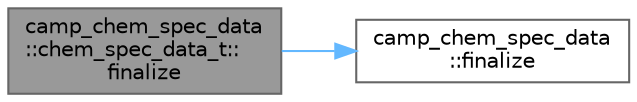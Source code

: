 digraph "camp_chem_spec_data::chem_spec_data_t::finalize"
{
 // LATEX_PDF_SIZE
  bgcolor="transparent";
  edge [fontname=Helvetica,fontsize=10,labelfontname=Helvetica,labelfontsize=10];
  node [fontname=Helvetica,fontsize=10,shape=box,height=0.2,width=0.4];
  rankdir="LR";
  Node1 [label="camp_chem_spec_data\l::chem_spec_data_t::\lfinalize",height=0.2,width=0.4,color="gray40", fillcolor="grey60", style="filled", fontcolor="black",tooltip="Finalize the chemical species data."];
  Node1 -> Node2 [color="steelblue1",style="solid"];
  Node2 [label="camp_chem_spec_data\l::finalize",height=0.2,width=0.4,color="grey40", fillcolor="white", style="filled",URL="$namespacecamp__chem__spec__data.html#ae9a38010284ffefe513884f38ed11374",tooltip="Finalize the chemical species data."];
}
